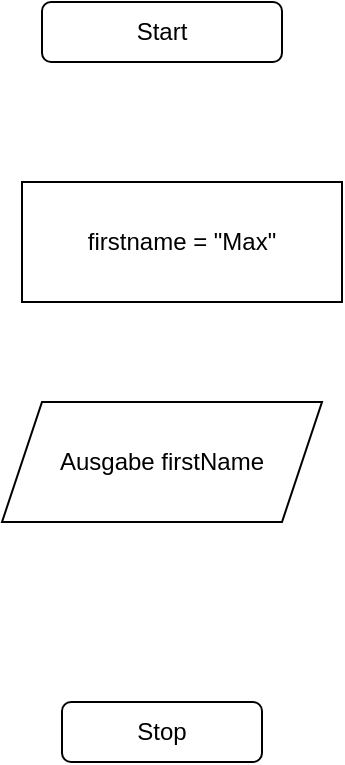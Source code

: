 <mxfile>
    <diagram id="usyiBwSaFg1gVsdjY0Je" name="PAP 1">
        <mxGraphModel dx="538" dy="734" grid="1" gridSize="10" guides="1" tooltips="1" connect="1" arrows="1" fold="1" page="1" pageScale="1" pageWidth="827" pageHeight="1169" math="0" shadow="0">
            <root>
                <mxCell id="0"/>
                <mxCell id="1" parent="0"/>
                <mxCell id="8" value="Start" style="rounded=1;whiteSpace=wrap;html=1;" vertex="1" parent="1">
                    <mxGeometry x="220" y="40" width="120" height="30" as="geometry"/>
                </mxCell>
                <mxCell id="9" value="Stop" style="rounded=1;whiteSpace=wrap;html=1;" vertex="1" parent="1">
                    <mxGeometry x="230" y="390" width="100" height="30" as="geometry"/>
                </mxCell>
                <mxCell id="10" value="firstname = &quot;Max&quot;" style="rounded=0;whiteSpace=wrap;html=1;" vertex="1" parent="1">
                    <mxGeometry x="210" y="130" width="160" height="60" as="geometry"/>
                </mxCell>
                <mxCell id="11" value="Ausgabe firstName" style="shape=parallelogram;perimeter=parallelogramPerimeter;whiteSpace=wrap;html=1;fixedSize=1;" vertex="1" parent="1">
                    <mxGeometry x="200" y="240" width="160" height="60" as="geometry"/>
                </mxCell>
            </root>
        </mxGraphModel>
    </diagram>
</mxfile>